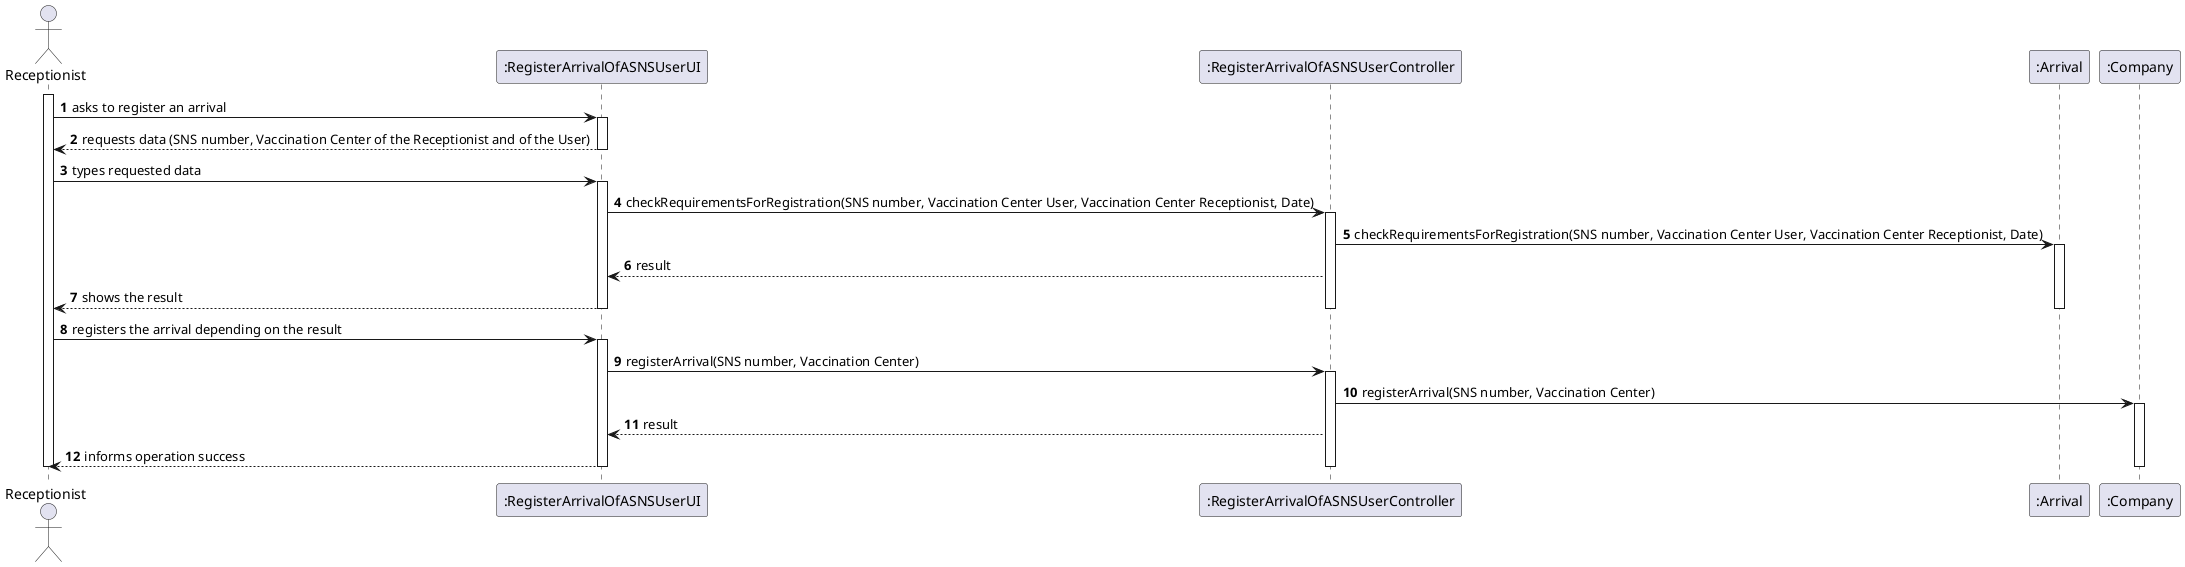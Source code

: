 @startuml
autonumber

actor "Receptionist" as R

participant ":RegisterArrivalOfASNSUserUI" as UI
participant ":RegisterArrivalOfASNSUserController" as CTRL
participant ":Arrival" as A
participant ":Company" as C

activate R

R -> UI : asks to register an arrival
activate UI

UI --> R : requests data (SNS number, Vaccination Center of the Receptionist and of the User)
deactivate UI

R -> UI : types requested data
activate UI

UI -> CTRL : checkRequirementsForRegistration(SNS number, Vaccination Center User, Vaccination Center Receptionist, Date)
activate CTRL

CTRL -> A : checkRequirementsForRegistration(SNS number, Vaccination Center User, Vaccination Center Receptionist, Date)
activate A

CTRL --> UI : result

UI --> R: shows the result

deactivate A

deactivate CTRL
deactivate UI


R -> UI : registers the arrival depending on the result
activate UI

UI -> CTRL : registerArrival(SNS number, Vaccination Center)
activate CTRL

CTRL -> C : registerArrival(SNS number, Vaccination Center)
activate C




CTRL --> UI: result

UI --> R : informs operation success

deactivate C
deactivate CTRL
deactivate UI
deactivate R


@enduml